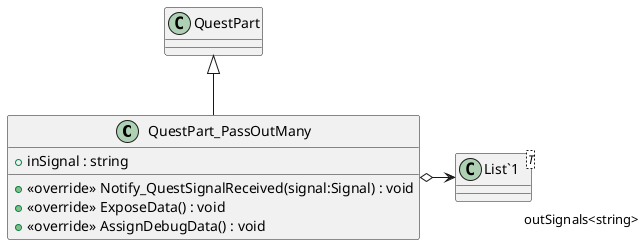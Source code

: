 @startuml
class QuestPart_PassOutMany {
    + inSignal : string
    + <<override>> Notify_QuestSignalReceived(signal:Signal) : void
    + <<override>> ExposeData() : void
    + <<override>> AssignDebugData() : void
}
class "List`1"<T> {
}
QuestPart <|-- QuestPart_PassOutMany
QuestPart_PassOutMany o-> "outSignals<string>" "List`1"
@enduml
